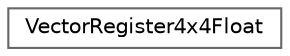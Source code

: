 digraph "Graphical Class Hierarchy"
{
 // INTERACTIVE_SVG=YES
 // LATEX_PDF_SIZE
  bgcolor="transparent";
  edge [fontname=Helvetica,fontsize=10,labelfontname=Helvetica,labelfontsize=10];
  node [fontname=Helvetica,fontsize=10,shape=box,height=0.2,width=0.4];
  rankdir="LR";
  Node0 [id="Node000000",label="VectorRegister4x4Float",height=0.2,width=0.4,color="grey40", fillcolor="white", style="filled",URL="$db/d7a/structVectorRegister4x4Float.html",tooltip=" "];
}
